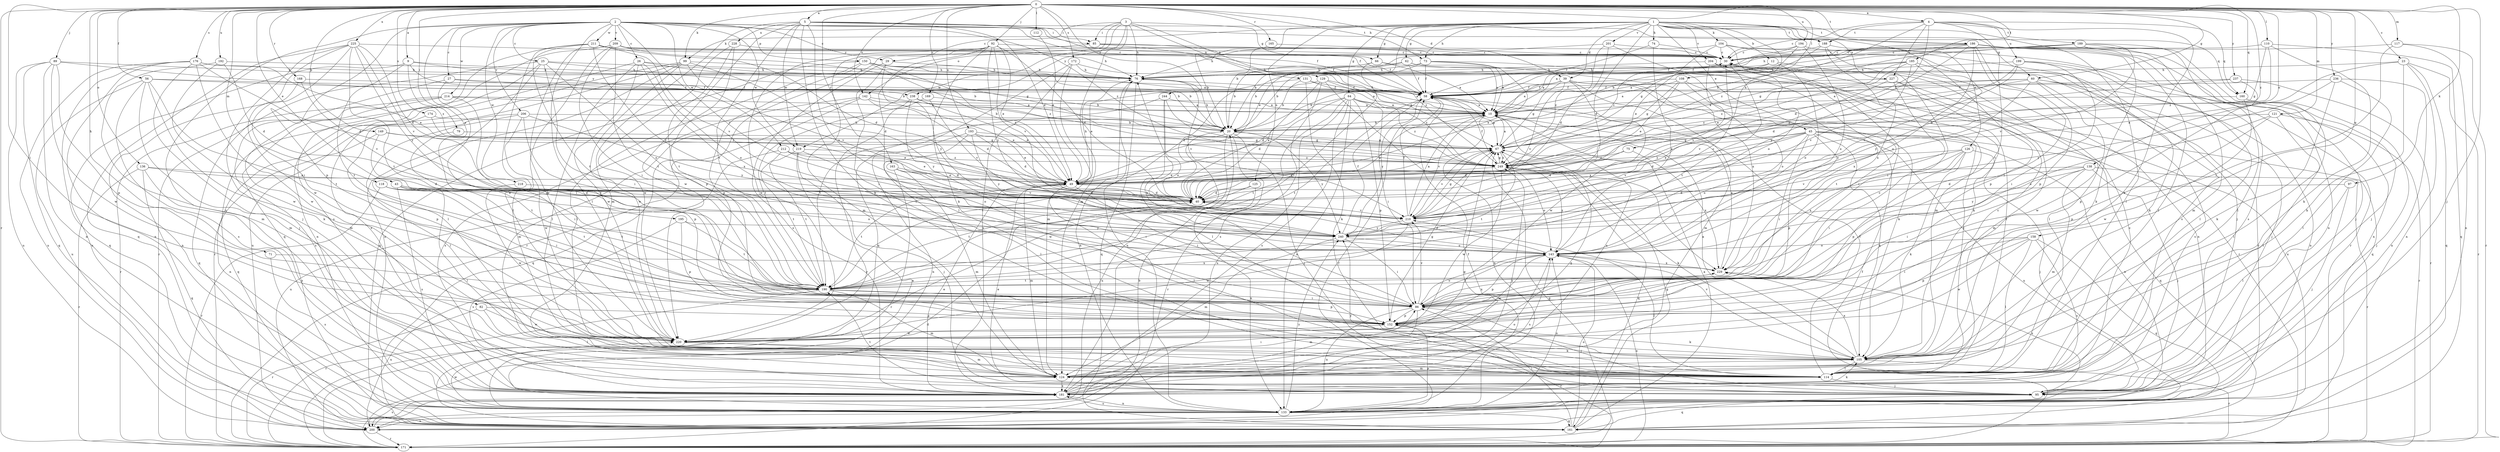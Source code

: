 strict digraph  {
0;
1;
2;
3;
4;
5;
9;
10;
12;
20;
23;
25;
26;
27;
29;
30;
39;
40;
43;
45;
49;
56;
58;
60;
62;
64;
66;
67;
71;
73;
74;
75;
76;
79;
82;
85;
86;
89;
92;
95;
97;
99;
104;
105;
108;
110;
112;
114;
117;
118;
121;
124;
125;
126;
129;
131;
133;
136;
138;
142;
143;
149;
150;
152;
158;
160;
161;
163;
165;
168;
169;
171;
172;
174;
176;
181;
185;
186;
188;
189;
190;
192;
193;
194;
195;
199;
200;
201;
204;
206;
209;
210;
211;
212;
214;
218;
219;
220;
225;
227;
228;
229;
236;
237;
238;
240;
244;
249;
0 -> 4  [label=a];
0 -> 5  [label=a];
0 -> 9  [label=a];
0 -> 23  [label=c];
0 -> 39  [label=d];
0 -> 43  [label=e];
0 -> 56  [label=f];
0 -> 60  [label=g];
0 -> 71  [label=h];
0 -> 73  [label=h];
0 -> 79  [label=i];
0 -> 82  [label=i];
0 -> 89  [label=j];
0 -> 92  [label=j];
0 -> 95  [label=j];
0 -> 97  [label=k];
0 -> 99  [label=k];
0 -> 108  [label=l];
0 -> 110  [label=l];
0 -> 112  [label=l];
0 -> 117  [label=m];
0 -> 118  [label=m];
0 -> 121  [label=m];
0 -> 136  [label=o];
0 -> 138  [label=o];
0 -> 142  [label=o];
0 -> 149  [label=p];
0 -> 158  [label=q];
0 -> 160  [label=q];
0 -> 163  [label=r];
0 -> 165  [label=r];
0 -> 168  [label=r];
0 -> 169  [label=r];
0 -> 171  [label=r];
0 -> 172  [label=s];
0 -> 174  [label=s];
0 -> 176  [label=s];
0 -> 185  [label=t];
0 -> 186  [label=t];
0 -> 192  [label=u];
0 -> 193  [label=u];
0 -> 194  [label=u];
0 -> 225  [label=x];
0 -> 236  [label=y];
0 -> 237  [label=y];
0 -> 244  [label=z];
0 -> 249  [label=z];
1 -> 12  [label=b];
1 -> 20  [label=b];
1 -> 39  [label=d];
1 -> 40  [label=d];
1 -> 45  [label=e];
1 -> 49  [label=e];
1 -> 60  [label=g];
1 -> 62  [label=g];
1 -> 64  [label=g];
1 -> 66  [label=g];
1 -> 73  [label=h];
1 -> 74  [label=h];
1 -> 75  [label=h];
1 -> 99  [label=k];
1 -> 104  [label=k];
1 -> 114  [label=l];
1 -> 125  [label=n];
1 -> 126  [label=n];
1 -> 186  [label=t];
1 -> 188  [label=t];
1 -> 201  [label=v];
1 -> 204  [label=v];
1 -> 227  [label=x];
2 -> 25  [label=c];
2 -> 26  [label=c];
2 -> 27  [label=c];
2 -> 29  [label=c];
2 -> 58  [label=f];
2 -> 85  [label=i];
2 -> 114  [label=l];
2 -> 150  [label=p];
2 -> 152  [label=p];
2 -> 181  [label=s];
2 -> 188  [label=t];
2 -> 195  [label=u];
2 -> 206  [label=v];
2 -> 209  [label=v];
2 -> 210  [label=v];
2 -> 211  [label=w];
2 -> 212  [label=w];
2 -> 214  [label=w];
2 -> 218  [label=w];
2 -> 219  [label=w];
2 -> 249  [label=z];
3 -> 29  [label=c];
3 -> 66  [label=g];
3 -> 76  [label=h];
3 -> 85  [label=i];
3 -> 124  [label=m];
3 -> 129  [label=n];
3 -> 131  [label=n];
3 -> 142  [label=o];
3 -> 219  [label=w];
3 -> 238  [label=y];
4 -> 30  [label=c];
4 -> 40  [label=d];
4 -> 105  [label=k];
4 -> 160  [label=q];
4 -> 188  [label=t];
4 -> 189  [label=t];
4 -> 190  [label=t];
4 -> 199  [label=u];
4 -> 227  [label=x];
4 -> 249  [label=z];
5 -> 49  [label=e];
5 -> 58  [label=f];
5 -> 85  [label=i];
5 -> 105  [label=k];
5 -> 124  [label=m];
5 -> 143  [label=o];
5 -> 160  [label=q];
5 -> 190  [label=t];
5 -> 219  [label=w];
5 -> 220  [label=w];
5 -> 228  [label=x];
9 -> 20  [label=b];
9 -> 76  [label=h];
9 -> 190  [label=t];
9 -> 200  [label=u];
9 -> 238  [label=y];
9 -> 249  [label=z];
10 -> 20  [label=b];
10 -> 133  [label=n];
10 -> 210  [label=v];
12 -> 10  [label=a];
12 -> 76  [label=h];
12 -> 114  [label=l];
12 -> 143  [label=o];
20 -> 67  [label=g];
20 -> 76  [label=h];
20 -> 95  [label=j];
20 -> 171  [label=r];
20 -> 190  [label=t];
20 -> 200  [label=u];
20 -> 220  [label=w];
20 -> 240  [label=y];
23 -> 49  [label=e];
23 -> 76  [label=h];
23 -> 105  [label=k];
23 -> 133  [label=n];
23 -> 161  [label=q];
23 -> 171  [label=r];
25 -> 20  [label=b];
25 -> 76  [label=h];
25 -> 86  [label=i];
25 -> 114  [label=l];
25 -> 133  [label=n];
25 -> 143  [label=o];
25 -> 171  [label=r];
26 -> 58  [label=f];
26 -> 76  [label=h];
26 -> 114  [label=l];
26 -> 143  [label=o];
26 -> 181  [label=s];
26 -> 220  [label=w];
26 -> 229  [label=x];
27 -> 20  [label=b];
27 -> 58  [label=f];
27 -> 86  [label=i];
27 -> 124  [label=m];
29 -> 76  [label=h];
29 -> 86  [label=i];
29 -> 181  [label=s];
29 -> 240  [label=y];
30 -> 76  [label=h];
30 -> 190  [label=t];
39 -> 10  [label=a];
39 -> 20  [label=b];
39 -> 58  [label=f];
39 -> 67  [label=g];
39 -> 105  [label=k];
39 -> 114  [label=l];
39 -> 124  [label=m];
39 -> 210  [label=v];
39 -> 220  [label=w];
40 -> 10  [label=a];
40 -> 67  [label=g];
40 -> 210  [label=v];
43 -> 40  [label=d];
43 -> 114  [label=l];
43 -> 181  [label=s];
43 -> 190  [label=t];
43 -> 210  [label=v];
45 -> 40  [label=d];
45 -> 49  [label=e];
45 -> 67  [label=g];
45 -> 86  [label=i];
45 -> 105  [label=k];
45 -> 133  [label=n];
45 -> 143  [label=o];
45 -> 152  [label=p];
45 -> 161  [label=q];
45 -> 200  [label=u];
45 -> 210  [label=v];
49 -> 40  [label=d];
49 -> 76  [label=h];
49 -> 86  [label=i];
49 -> 114  [label=l];
49 -> 124  [label=m];
49 -> 190  [label=t];
56 -> 10  [label=a];
56 -> 58  [label=f];
56 -> 105  [label=k];
56 -> 124  [label=m];
56 -> 181  [label=s];
56 -> 190  [label=t];
56 -> 200  [label=u];
58 -> 10  [label=a];
58 -> 67  [label=g];
58 -> 190  [label=t];
58 -> 240  [label=y];
60 -> 10  [label=a];
60 -> 58  [label=f];
60 -> 95  [label=j];
60 -> 133  [label=n];
60 -> 181  [label=s];
60 -> 220  [label=w];
60 -> 240  [label=y];
60 -> 249  [label=z];
62 -> 10  [label=a];
62 -> 20  [label=b];
62 -> 58  [label=f];
62 -> 76  [label=h];
62 -> 171  [label=r];
64 -> 10  [label=a];
64 -> 40  [label=d];
64 -> 49  [label=e];
64 -> 86  [label=i];
64 -> 133  [label=n];
64 -> 152  [label=p];
64 -> 181  [label=s];
64 -> 190  [label=t];
64 -> 200  [label=u];
64 -> 249  [label=z];
66 -> 10  [label=a];
66 -> 20  [label=b];
66 -> 76  [label=h];
66 -> 190  [label=t];
66 -> 229  [label=x];
67 -> 10  [label=a];
67 -> 30  [label=c];
67 -> 190  [label=t];
67 -> 210  [label=v];
67 -> 249  [label=z];
71 -> 181  [label=s];
71 -> 229  [label=x];
73 -> 10  [label=a];
73 -> 20  [label=b];
73 -> 49  [label=e];
73 -> 58  [label=f];
73 -> 76  [label=h];
73 -> 229  [label=x];
74 -> 30  [label=c];
74 -> 58  [label=f];
74 -> 143  [label=o];
75 -> 40  [label=d];
75 -> 229  [label=x];
75 -> 249  [label=z];
76 -> 58  [label=f];
76 -> 133  [label=n];
76 -> 161  [label=q];
76 -> 210  [label=v];
79 -> 67  [label=g];
79 -> 86  [label=i];
82 -> 114  [label=l];
82 -> 152  [label=p];
82 -> 171  [label=r];
82 -> 220  [label=w];
85 -> 30  [label=c];
85 -> 58  [label=f];
85 -> 171  [label=r];
85 -> 249  [label=z];
86 -> 76  [label=h];
86 -> 95  [label=j];
86 -> 124  [label=m];
86 -> 133  [label=n];
86 -> 143  [label=o];
86 -> 152  [label=p];
86 -> 210  [label=v];
86 -> 229  [label=x];
89 -> 20  [label=b];
89 -> 76  [label=h];
89 -> 133  [label=n];
89 -> 152  [label=p];
89 -> 161  [label=q];
89 -> 200  [label=u];
89 -> 220  [label=w];
92 -> 30  [label=c];
92 -> 40  [label=d];
92 -> 49  [label=e];
92 -> 105  [label=k];
92 -> 114  [label=l];
92 -> 124  [label=m];
92 -> 210  [label=v];
92 -> 220  [label=w];
92 -> 240  [label=y];
95 -> 49  [label=e];
95 -> 161  [label=q];
95 -> 190  [label=t];
95 -> 229  [label=x];
95 -> 240  [label=y];
97 -> 40  [label=d];
97 -> 95  [label=j];
97 -> 114  [label=l];
99 -> 40  [label=d];
99 -> 76  [label=h];
99 -> 133  [label=n];
99 -> 171  [label=r];
99 -> 200  [label=u];
99 -> 210  [label=v];
99 -> 220  [label=w];
104 -> 30  [label=c];
104 -> 49  [label=e];
104 -> 76  [label=h];
104 -> 95  [label=j];
104 -> 143  [label=o];
104 -> 171  [label=r];
105 -> 10  [label=a];
105 -> 30  [label=c];
105 -> 114  [label=l];
105 -> 124  [label=m];
105 -> 171  [label=r];
105 -> 210  [label=v];
105 -> 229  [label=x];
108 -> 10  [label=a];
108 -> 49  [label=e];
108 -> 58  [label=f];
108 -> 67  [label=g];
108 -> 143  [label=o];
108 -> 161  [label=q];
110 -> 30  [label=c];
110 -> 67  [label=g];
110 -> 105  [label=k];
110 -> 161  [label=q];
110 -> 249  [label=z];
112 -> 49  [label=e];
114 -> 58  [label=f];
114 -> 95  [label=j];
117 -> 30  [label=c];
117 -> 86  [label=i];
117 -> 133  [label=n];
117 -> 171  [label=r];
118 -> 40  [label=d];
118 -> 86  [label=i];
118 -> 143  [label=o];
118 -> 171  [label=r];
118 -> 190  [label=t];
121 -> 20  [label=b];
121 -> 114  [label=l];
121 -> 143  [label=o];
121 -> 152  [label=p];
121 -> 171  [label=r];
124 -> 10  [label=a];
124 -> 67  [label=g];
124 -> 86  [label=i];
124 -> 181  [label=s];
125 -> 40  [label=d];
125 -> 133  [label=n];
125 -> 190  [label=t];
126 -> 86  [label=i];
126 -> 95  [label=j];
126 -> 105  [label=k];
126 -> 152  [label=p];
126 -> 210  [label=v];
126 -> 229  [label=x];
126 -> 249  [label=z];
129 -> 40  [label=d];
129 -> 49  [label=e];
129 -> 58  [label=f];
129 -> 181  [label=s];
129 -> 229  [label=x];
129 -> 249  [label=z];
131 -> 10  [label=a];
131 -> 20  [label=b];
131 -> 40  [label=d];
131 -> 58  [label=f];
131 -> 105  [label=k];
133 -> 58  [label=f];
133 -> 76  [label=h];
133 -> 143  [label=o];
133 -> 152  [label=p];
133 -> 161  [label=q];
133 -> 181  [label=s];
133 -> 200  [label=u];
133 -> 220  [label=w];
133 -> 240  [label=y];
136 -> 40  [label=d];
136 -> 49  [label=e];
136 -> 161  [label=q];
136 -> 171  [label=r];
136 -> 181  [label=s];
138 -> 40  [label=d];
138 -> 49  [label=e];
138 -> 86  [label=i];
138 -> 95  [label=j];
138 -> 124  [label=m];
138 -> 171  [label=r];
138 -> 240  [label=y];
142 -> 10  [label=a];
142 -> 40  [label=d];
142 -> 49  [label=e];
142 -> 124  [label=m];
142 -> 161  [label=q];
142 -> 181  [label=s];
143 -> 40  [label=d];
143 -> 86  [label=i];
143 -> 114  [label=l];
143 -> 152  [label=p];
143 -> 181  [label=s];
143 -> 220  [label=w];
143 -> 229  [label=x];
143 -> 249  [label=z];
149 -> 49  [label=e];
149 -> 67  [label=g];
149 -> 133  [label=n];
149 -> 190  [label=t];
150 -> 10  [label=a];
150 -> 20  [label=b];
150 -> 49  [label=e];
150 -> 76  [label=h];
150 -> 114  [label=l];
150 -> 152  [label=p];
150 -> 161  [label=q];
150 -> 249  [label=z];
152 -> 30  [label=c];
152 -> 67  [label=g];
152 -> 105  [label=k];
152 -> 171  [label=r];
152 -> 220  [label=w];
158 -> 86  [label=i];
158 -> 114  [label=l];
158 -> 143  [label=o];
158 -> 152  [label=p];
158 -> 161  [label=q];
158 -> 181  [label=s];
158 -> 220  [label=w];
160 -> 10  [label=a];
160 -> 95  [label=j];
160 -> 114  [label=l];
160 -> 220  [label=w];
161 -> 10  [label=a];
161 -> 67  [label=g];
161 -> 86  [label=i];
161 -> 143  [label=o];
163 -> 49  [label=e];
163 -> 86  [label=i];
163 -> 124  [label=m];
163 -> 171  [label=r];
163 -> 210  [label=v];
165 -> 20  [label=b];
165 -> 30  [label=c];
168 -> 58  [label=f];
168 -> 133  [label=n];
168 -> 210  [label=v];
169 -> 10  [label=a];
169 -> 171  [label=r];
169 -> 210  [label=v];
171 -> 40  [label=d];
171 -> 58  [label=f];
171 -> 67  [label=g];
171 -> 143  [label=o];
172 -> 67  [label=g];
172 -> 76  [label=h];
172 -> 124  [label=m];
172 -> 161  [label=q];
172 -> 181  [label=s];
174 -> 20  [label=b];
174 -> 152  [label=p];
174 -> 249  [label=z];
176 -> 40  [label=d];
176 -> 49  [label=e];
176 -> 76  [label=h];
176 -> 95  [label=j];
176 -> 133  [label=n];
176 -> 161  [label=q];
176 -> 200  [label=u];
176 -> 220  [label=w];
181 -> 30  [label=c];
181 -> 49  [label=e];
181 -> 67  [label=g];
181 -> 105  [label=k];
181 -> 133  [label=n];
181 -> 143  [label=o];
181 -> 249  [label=z];
185 -> 10  [label=a];
185 -> 49  [label=e];
185 -> 76  [label=h];
185 -> 105  [label=k];
185 -> 210  [label=v];
185 -> 240  [label=y];
185 -> 249  [label=z];
186 -> 10  [label=a];
186 -> 20  [label=b];
186 -> 30  [label=c];
186 -> 58  [label=f];
186 -> 86  [label=i];
186 -> 95  [label=j];
186 -> 105  [label=k];
186 -> 114  [label=l];
186 -> 133  [label=n];
186 -> 143  [label=o];
186 -> 152  [label=p];
186 -> 181  [label=s];
186 -> 240  [label=y];
188 -> 30  [label=c];
188 -> 67  [label=g];
188 -> 86  [label=i];
188 -> 152  [label=p];
188 -> 229  [label=x];
189 -> 30  [label=c];
189 -> 67  [label=g];
189 -> 76  [label=h];
189 -> 95  [label=j];
189 -> 114  [label=l];
189 -> 124  [label=m];
189 -> 210  [label=v];
190 -> 86  [label=i];
190 -> 124  [label=m];
190 -> 152  [label=p];
190 -> 171  [label=r];
190 -> 200  [label=u];
192 -> 40  [label=d];
192 -> 76  [label=h];
192 -> 124  [label=m];
192 -> 220  [label=w];
193 -> 40  [label=d];
193 -> 49  [label=e];
193 -> 67  [label=g];
193 -> 114  [label=l];
193 -> 133  [label=n];
193 -> 240  [label=y];
194 -> 20  [label=b];
194 -> 30  [label=c];
194 -> 58  [label=f];
194 -> 143  [label=o];
194 -> 181  [label=s];
195 -> 152  [label=p];
195 -> 181  [label=s];
195 -> 190  [label=t];
195 -> 240  [label=y];
199 -> 40  [label=d];
199 -> 76  [label=h];
199 -> 86  [label=i];
199 -> 114  [label=l];
199 -> 133  [label=n];
199 -> 210  [label=v];
200 -> 20  [label=b];
200 -> 30  [label=c];
200 -> 58  [label=f];
200 -> 171  [label=r];
200 -> 181  [label=s];
201 -> 20  [label=b];
201 -> 30  [label=c];
201 -> 40  [label=d];
201 -> 124  [label=m];
201 -> 249  [label=z];
204 -> 76  [label=h];
204 -> 86  [label=i];
204 -> 105  [label=k];
204 -> 114  [label=l];
204 -> 133  [label=n];
204 -> 210  [label=v];
206 -> 20  [label=b];
206 -> 114  [label=l];
206 -> 152  [label=p];
206 -> 161  [label=q];
206 -> 220  [label=w];
206 -> 240  [label=y];
209 -> 30  [label=c];
209 -> 40  [label=d];
209 -> 58  [label=f];
209 -> 76  [label=h];
209 -> 86  [label=i];
209 -> 114  [label=l];
209 -> 161  [label=q];
209 -> 190  [label=t];
209 -> 220  [label=w];
210 -> 10  [label=a];
210 -> 58  [label=f];
210 -> 67  [label=g];
210 -> 220  [label=w];
210 -> 240  [label=y];
211 -> 30  [label=c];
211 -> 67  [label=g];
211 -> 181  [label=s];
211 -> 190  [label=t];
211 -> 210  [label=v];
211 -> 220  [label=w];
211 -> 240  [label=y];
212 -> 40  [label=d];
212 -> 49  [label=e];
212 -> 190  [label=t];
212 -> 200  [label=u];
212 -> 249  [label=z];
214 -> 10  [label=a];
214 -> 20  [label=b];
214 -> 161  [label=q];
214 -> 171  [label=r];
214 -> 181  [label=s];
214 -> 190  [label=t];
218 -> 40  [label=d];
218 -> 220  [label=w];
219 -> 95  [label=j];
219 -> 133  [label=n];
219 -> 143  [label=o];
219 -> 190  [label=t];
219 -> 249  [label=z];
220 -> 105  [label=k];
220 -> 124  [label=m];
225 -> 30  [label=c];
225 -> 40  [label=d];
225 -> 86  [label=i];
225 -> 95  [label=j];
225 -> 161  [label=q];
225 -> 190  [label=t];
225 -> 210  [label=v];
225 -> 220  [label=w];
225 -> 240  [label=y];
227 -> 58  [label=f];
227 -> 124  [label=m];
227 -> 190  [label=t];
227 -> 200  [label=u];
227 -> 210  [label=v];
228 -> 30  [label=c];
228 -> 152  [label=p];
228 -> 190  [label=t];
228 -> 220  [label=w];
229 -> 10  [label=a];
229 -> 190  [label=t];
236 -> 58  [label=f];
236 -> 105  [label=k];
236 -> 114  [label=l];
236 -> 133  [label=n];
236 -> 240  [label=y];
237 -> 58  [label=f];
237 -> 152  [label=p];
237 -> 171  [label=r];
237 -> 249  [label=z];
238 -> 10  [label=a];
238 -> 49  [label=e];
238 -> 190  [label=t];
238 -> 240  [label=y];
240 -> 30  [label=c];
240 -> 58  [label=f];
240 -> 86  [label=i];
240 -> 124  [label=m];
240 -> 143  [label=o];
244 -> 10  [label=a];
244 -> 114  [label=l];
244 -> 143  [label=o];
244 -> 190  [label=t];
244 -> 249  [label=z];
249 -> 49  [label=e];
249 -> 58  [label=f];
249 -> 67  [label=g];
249 -> 105  [label=k];
249 -> 143  [label=o];
249 -> 161  [label=q];
249 -> 220  [label=w];
}
